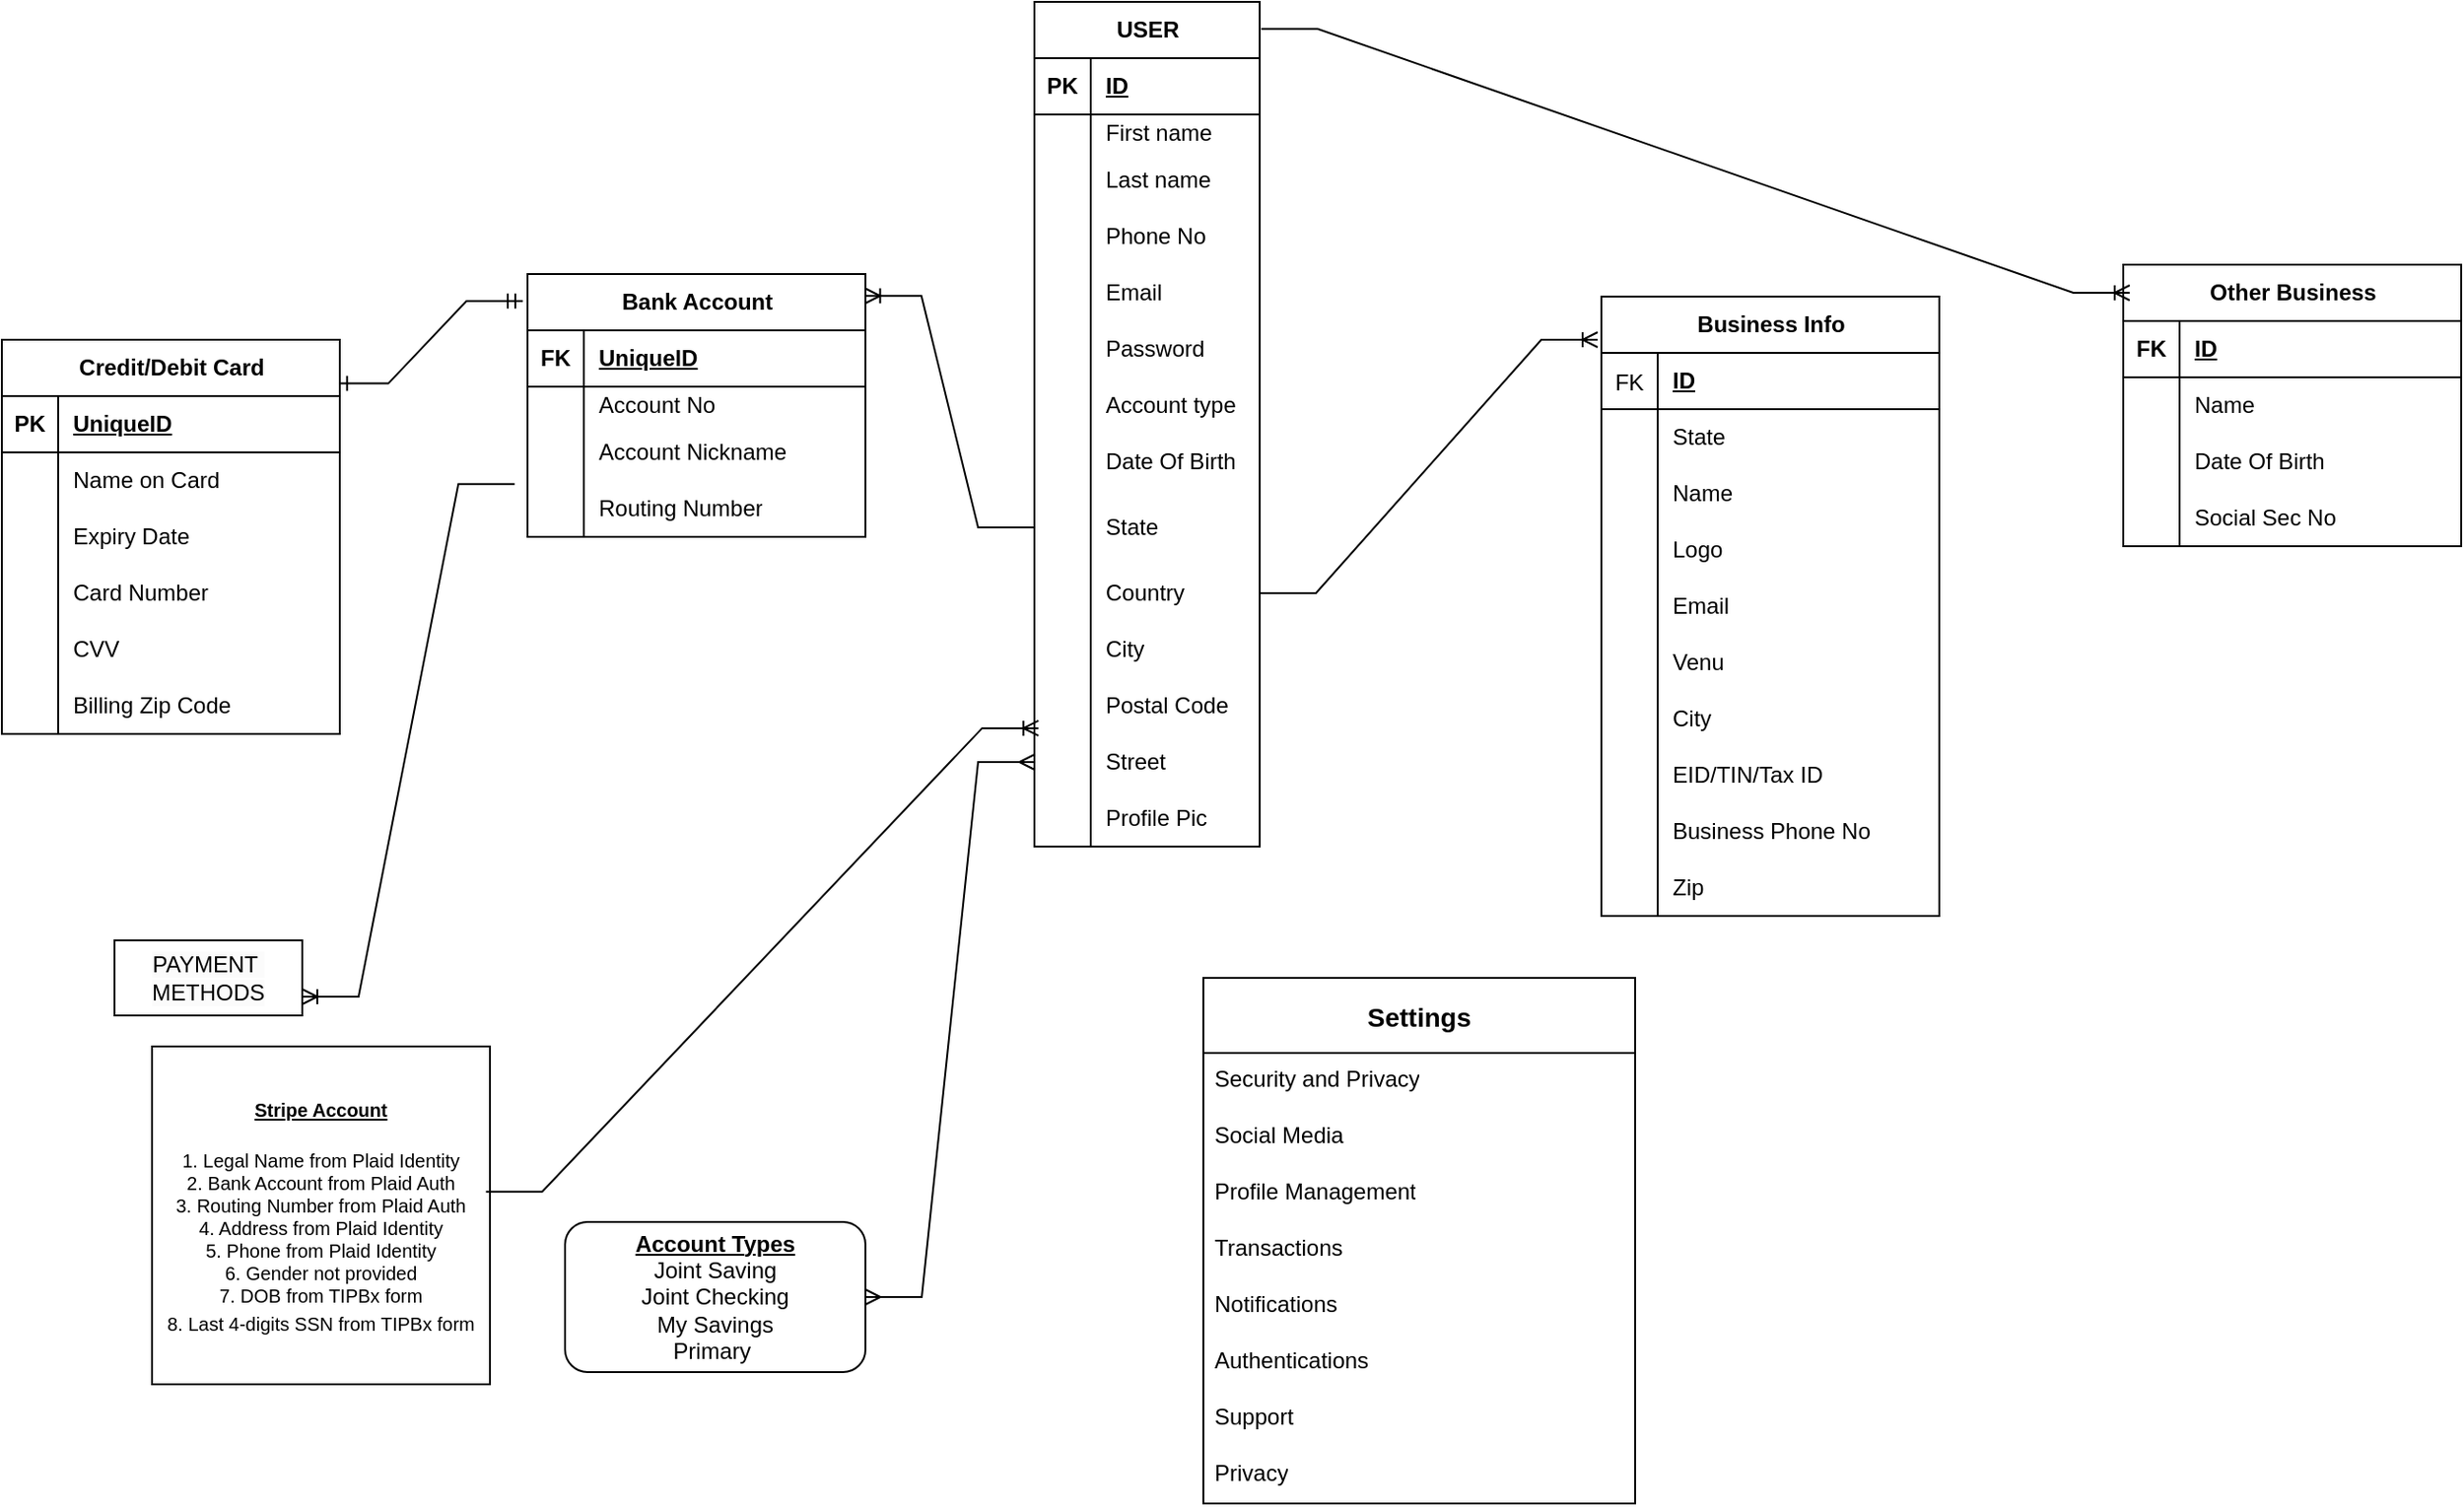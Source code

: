 <mxfile version="24.5.3" type="github">
  <diagram id="C5RBs43oDa-KdzZeNtuy" name="Page-1">
    <mxGraphModel dx="2160" dy="4458" grid="1" gridSize="10" guides="1" tooltips="1" connect="1" arrows="1" fold="1" page="1" pageScale="1" pageWidth="827" pageHeight="1169" background="none" math="0" shadow="0">
      <root>
        <mxCell id="WIyWlLk6GJQsqaUBKTNV-0" />
        <mxCell id="WIyWlLk6GJQsqaUBKTNV-1" parent="WIyWlLk6GJQsqaUBKTNV-0" />
        <mxCell id="lxwUFzQmobe0N9iCrBZv-39" value="&lt;b style=&quot;font-size: 10px;&quot;&gt;&lt;u style=&quot;&quot;&gt;&lt;font style=&quot;font-size: 10px;&quot;&gt;Stripe Account&lt;/font&gt;&lt;/u&gt;&lt;/b&gt;&lt;div&gt;&lt;span style=&quot;font-size: 10px;&quot;&gt;&lt;b&gt;&lt;u&gt;&lt;br&gt;&lt;/u&gt;&lt;/b&gt;&lt;/span&gt;&lt;div style=&quot;font-size: 10px;&quot;&gt;&lt;span style=&quot;white-space-collapse: preserve;&quot;&gt;&lt;font style=&quot;font-size: 10px;&quot;&gt;1. Legal Name from Plaid Identity&lt;br&gt;2. Bank Account from Plaid Auth&lt;br&gt;3. Routing Number from Plaid Auth&lt;br&gt;4. Address from Plaid Identity&lt;br&gt;5. Phone from Plaid Identity&lt;br&gt;6. Gender not provided&lt;br&gt;7. DOB from TIPBx form&lt;br&gt;8. Last 4-digits SSN from TIPBx form&lt;/font&gt;&lt;span style=&quot;font-size: 13px;&quot;&gt;&lt;br&gt;&lt;/span&gt;&lt;/span&gt;&lt;/div&gt;&lt;/div&gt;" style="whiteSpace=wrap;html=1;aspect=fixed;" parent="WIyWlLk6GJQsqaUBKTNV-1" vertex="1">
          <mxGeometry x="-510" y="-2753.5" width="180" height="180" as="geometry" />
        </mxCell>
        <mxCell id="lxwUFzQmobe0N9iCrBZv-42" value="&lt;b&gt;&lt;u&gt;Account Types&lt;/u&gt;&lt;/b&gt;&lt;div&gt;Joint Saving&lt;/div&gt;&lt;div&gt;Joint Checking&lt;/div&gt;&lt;div&gt;My Savings&lt;/div&gt;&lt;div&gt;Primary&amp;nbsp;&lt;/div&gt;" style="rounded=1;whiteSpace=wrap;html=1;" parent="WIyWlLk6GJQsqaUBKTNV-1" vertex="1">
          <mxGeometry x="-290" y="-2660" width="160" height="80" as="geometry" />
        </mxCell>
        <mxCell id="lxwUFzQmobe0N9iCrBZv-98" value="" style="edgeStyle=entityRelationEdgeStyle;fontSize=12;html=1;endArrow=ERoneToMany;rounded=0;exitX=1;exitY=0.5;exitDx=0;exitDy=0;" parent="WIyWlLk6GJQsqaUBKTNV-1" source="-rdqo9r_1aE4Z-PPN2zR-45" edge="1">
          <mxGeometry width="100" height="100" relative="1" as="geometry">
            <mxPoint x="234.2" y="-2898.485" as="sourcePoint" />
            <mxPoint x="260" y="-3130" as="targetPoint" />
            <Array as="points">
              <mxPoint x="157.5" y="-2580" />
              <mxPoint x="157.5" y="-2680" />
            </Array>
          </mxGeometry>
        </mxCell>
        <mxCell id="lxwUFzQmobe0N9iCrBZv-116" value="" style="edgeStyle=entityRelationEdgeStyle;fontSize=12;html=1;endArrow=ERmany;startArrow=ERmany;rounded=0;entryX=0;entryY=0.5;entryDx=0;entryDy=0;exitX=1;exitY=0.5;exitDx=0;exitDy=0;" parent="WIyWlLk6GJQsqaUBKTNV-1" source="lxwUFzQmobe0N9iCrBZv-42" target="-rdqo9r_1aE4Z-PPN2zR-54" edge="1">
          <mxGeometry width="100" height="100" relative="1" as="geometry">
            <mxPoint x="-242.5" y="-2590" as="sourcePoint" />
            <mxPoint x="-243" y="-2780" as="targetPoint" />
          </mxGeometry>
        </mxCell>
        <mxCell id="lxwUFzQmobe0N9iCrBZv-124" value="" style="edgeStyle=entityRelationEdgeStyle;fontSize=12;html=1;endArrow=ERoneToMany;rounded=0;entryX=0.018;entryY=-0.102;entryDx=0;entryDy=0;exitX=0.988;exitY=0.43;exitDx=0;exitDy=0;exitPerimeter=0;entryPerimeter=0;" parent="WIyWlLk6GJQsqaUBKTNV-1" source="lxwUFzQmobe0N9iCrBZv-39" target="-rdqo9r_1aE4Z-PPN2zR-54" edge="1">
          <mxGeometry width="100" height="100" relative="1" as="geometry">
            <mxPoint x="-352.5" y="-2820" as="sourcePoint" />
            <mxPoint x="-243" y="-2810" as="targetPoint" />
          </mxGeometry>
        </mxCell>
        <mxCell id="lxwUFzQmobe0N9iCrBZv-126" value="&lt;span style=&quot;color: rgb(0, 0, 0); font-family: Helvetica; font-size: 12px; font-style: normal; font-variant-ligatures: normal; font-variant-caps: normal; font-weight: 400; letter-spacing: normal; orphans: 2; text-align: center; text-indent: 0px; text-transform: none; widows: 2; word-spacing: 0px; -webkit-text-stroke-width: 0px; white-space: normal; background-color: rgb(251, 251, 251); text-decoration-thickness: initial; text-decoration-style: initial; text-decoration-color: initial; display: inline !important; float: none;&quot;&gt;PAYMENT&amp;nbsp;&lt;/span&gt;&lt;div style=&quot;forced-color-adjust: none; color: rgb(0, 0, 0); font-family: Helvetica; font-size: 12px; font-style: normal; font-variant-ligatures: normal; font-variant-caps: normal; font-weight: 400; letter-spacing: normal; orphans: 2; text-align: center; text-indent: 0px; text-transform: none; widows: 2; word-spacing: 0px; -webkit-text-stroke-width: 0px; white-space: normal; background-color: rgb(251, 251, 251); text-decoration-thickness: initial; text-decoration-style: initial; text-decoration-color: initial;&quot;&gt;METHODS&lt;/div&gt;" style="whiteSpace=wrap;html=1;align=center;" parent="WIyWlLk6GJQsqaUBKTNV-1" vertex="1">
          <mxGeometry x="-530" y="-2810" width="100" height="40" as="geometry" />
        </mxCell>
        <mxCell id="lxwUFzQmobe0N9iCrBZv-143" style="edgeStyle=orthogonalEdgeStyle;rounded=0;orthogonalLoop=1;jettySize=auto;html=1;exitX=0.5;exitY=0;exitDx=0;exitDy=0;" parent="WIyWlLk6GJQsqaUBKTNV-1" edge="1">
          <mxGeometry relative="1" as="geometry">
            <mxPoint x="-36" y="-2693.684" as="targetPoint" />
            <mxPoint x="-36.0" y="-2693.5" as="sourcePoint" />
          </mxGeometry>
        </mxCell>
        <mxCell id="-rdqo9r_1aE4Z-PPN2zR-0" value="USER" style="shape=table;startSize=30;container=1;collapsible=1;childLayout=tableLayout;fixedRows=1;rowLines=0;fontStyle=1;align=center;resizeLast=1;html=1;" vertex="1" parent="WIyWlLk6GJQsqaUBKTNV-1">
          <mxGeometry x="-40" y="-3310" width="120" height="450" as="geometry" />
        </mxCell>
        <mxCell id="-rdqo9r_1aE4Z-PPN2zR-1" value="" style="shape=tableRow;horizontal=0;startSize=0;swimlaneHead=0;swimlaneBody=0;fillColor=none;collapsible=0;dropTarget=0;points=[[0,0.5],[1,0.5]];portConstraint=eastwest;top=0;left=0;right=0;bottom=1;" vertex="1" parent="-rdqo9r_1aE4Z-PPN2zR-0">
          <mxGeometry y="30" width="120" height="30" as="geometry" />
        </mxCell>
        <mxCell id="-rdqo9r_1aE4Z-PPN2zR-2" value="PK" style="shape=partialRectangle;connectable=0;fillColor=none;top=0;left=0;bottom=0;right=0;fontStyle=1;overflow=hidden;whiteSpace=wrap;html=1;" vertex="1" parent="-rdqo9r_1aE4Z-PPN2zR-1">
          <mxGeometry width="30" height="30" as="geometry">
            <mxRectangle width="30" height="30" as="alternateBounds" />
          </mxGeometry>
        </mxCell>
        <mxCell id="-rdqo9r_1aE4Z-PPN2zR-3" value="ID" style="shape=partialRectangle;connectable=0;fillColor=none;top=0;left=0;bottom=0;right=0;align=left;spacingLeft=6;fontStyle=5;overflow=hidden;whiteSpace=wrap;html=1;" vertex="1" parent="-rdqo9r_1aE4Z-PPN2zR-1">
          <mxGeometry x="30" width="90" height="30" as="geometry">
            <mxRectangle width="90" height="30" as="alternateBounds" />
          </mxGeometry>
        </mxCell>
        <mxCell id="-rdqo9r_1aE4Z-PPN2zR-4" value="" style="shape=tableRow;horizontal=0;startSize=0;swimlaneHead=0;swimlaneBody=0;fillColor=none;collapsible=0;dropTarget=0;points=[[0,0.5],[1,0.5]];portConstraint=eastwest;top=0;left=0;right=0;bottom=0;" vertex="1" parent="-rdqo9r_1aE4Z-PPN2zR-0">
          <mxGeometry y="60" width="120" height="20" as="geometry" />
        </mxCell>
        <mxCell id="-rdqo9r_1aE4Z-PPN2zR-5" value="" style="shape=partialRectangle;connectable=0;fillColor=none;top=0;left=0;bottom=0;right=0;editable=1;overflow=hidden;whiteSpace=wrap;html=1;" vertex="1" parent="-rdqo9r_1aE4Z-PPN2zR-4">
          <mxGeometry width="30" height="20" as="geometry">
            <mxRectangle width="30" height="20" as="alternateBounds" />
          </mxGeometry>
        </mxCell>
        <mxCell id="-rdqo9r_1aE4Z-PPN2zR-6" value="First name&lt;span style=&quot;white-space: pre;&quot;&gt;&#x9;&lt;/span&gt;" style="shape=partialRectangle;connectable=0;fillColor=none;top=0;left=0;bottom=0;right=0;align=left;spacingLeft=6;overflow=hidden;whiteSpace=wrap;html=1;" vertex="1" parent="-rdqo9r_1aE4Z-PPN2zR-4">
          <mxGeometry x="30" width="90" height="20" as="geometry">
            <mxRectangle width="90" height="20" as="alternateBounds" />
          </mxGeometry>
        </mxCell>
        <mxCell id="-rdqo9r_1aE4Z-PPN2zR-7" value="" style="shape=tableRow;horizontal=0;startSize=0;swimlaneHead=0;swimlaneBody=0;fillColor=none;collapsible=0;dropTarget=0;points=[[0,0.5],[1,0.5]];portConstraint=eastwest;top=0;left=0;right=0;bottom=0;" vertex="1" parent="-rdqo9r_1aE4Z-PPN2zR-0">
          <mxGeometry y="80" width="120" height="30" as="geometry" />
        </mxCell>
        <mxCell id="-rdqo9r_1aE4Z-PPN2zR-8" value="" style="shape=partialRectangle;connectable=0;fillColor=none;top=0;left=0;bottom=0;right=0;editable=1;overflow=hidden;whiteSpace=wrap;html=1;" vertex="1" parent="-rdqo9r_1aE4Z-PPN2zR-7">
          <mxGeometry width="30" height="30" as="geometry">
            <mxRectangle width="30" height="30" as="alternateBounds" />
          </mxGeometry>
        </mxCell>
        <mxCell id="-rdqo9r_1aE4Z-PPN2zR-9" value="Last name" style="shape=partialRectangle;connectable=0;fillColor=none;top=0;left=0;bottom=0;right=0;align=left;spacingLeft=6;overflow=hidden;whiteSpace=wrap;html=1;" vertex="1" parent="-rdqo9r_1aE4Z-PPN2zR-7">
          <mxGeometry x="30" width="90" height="30" as="geometry">
            <mxRectangle width="90" height="30" as="alternateBounds" />
          </mxGeometry>
        </mxCell>
        <mxCell id="-rdqo9r_1aE4Z-PPN2zR-27" style="shape=tableRow;horizontal=0;startSize=0;swimlaneHead=0;swimlaneBody=0;fillColor=none;collapsible=0;dropTarget=0;points=[[0,0.5],[1,0.5]];portConstraint=eastwest;top=0;left=0;right=0;bottom=0;" vertex="1" parent="-rdqo9r_1aE4Z-PPN2zR-0">
          <mxGeometry y="110" width="120" height="30" as="geometry" />
        </mxCell>
        <mxCell id="-rdqo9r_1aE4Z-PPN2zR-28" style="shape=partialRectangle;connectable=0;fillColor=none;top=0;left=0;bottom=0;right=0;editable=1;overflow=hidden;whiteSpace=wrap;html=1;" vertex="1" parent="-rdqo9r_1aE4Z-PPN2zR-27">
          <mxGeometry width="30" height="30" as="geometry">
            <mxRectangle width="30" height="30" as="alternateBounds" />
          </mxGeometry>
        </mxCell>
        <mxCell id="-rdqo9r_1aE4Z-PPN2zR-29" value="Phone No" style="shape=partialRectangle;connectable=0;fillColor=none;top=0;left=0;bottom=0;right=0;align=left;spacingLeft=6;overflow=hidden;whiteSpace=wrap;html=1;" vertex="1" parent="-rdqo9r_1aE4Z-PPN2zR-27">
          <mxGeometry x="30" width="90" height="30" as="geometry">
            <mxRectangle width="90" height="30" as="alternateBounds" />
          </mxGeometry>
        </mxCell>
        <mxCell id="-rdqo9r_1aE4Z-PPN2zR-30" style="shape=tableRow;horizontal=0;startSize=0;swimlaneHead=0;swimlaneBody=0;fillColor=none;collapsible=0;dropTarget=0;points=[[0,0.5],[1,0.5]];portConstraint=eastwest;top=0;left=0;right=0;bottom=0;" vertex="1" parent="-rdqo9r_1aE4Z-PPN2zR-0">
          <mxGeometry y="140" width="120" height="30" as="geometry" />
        </mxCell>
        <mxCell id="-rdqo9r_1aE4Z-PPN2zR-31" style="shape=partialRectangle;connectable=0;fillColor=none;top=0;left=0;bottom=0;right=0;editable=1;overflow=hidden;whiteSpace=wrap;html=1;" vertex="1" parent="-rdqo9r_1aE4Z-PPN2zR-30">
          <mxGeometry width="30" height="30" as="geometry">
            <mxRectangle width="30" height="30" as="alternateBounds" />
          </mxGeometry>
        </mxCell>
        <mxCell id="-rdqo9r_1aE4Z-PPN2zR-32" value="Email" style="shape=partialRectangle;connectable=0;fillColor=none;top=0;left=0;bottom=0;right=0;align=left;spacingLeft=6;overflow=hidden;whiteSpace=wrap;html=1;" vertex="1" parent="-rdqo9r_1aE4Z-PPN2zR-30">
          <mxGeometry x="30" width="90" height="30" as="geometry">
            <mxRectangle width="90" height="30" as="alternateBounds" />
          </mxGeometry>
        </mxCell>
        <mxCell id="-rdqo9r_1aE4Z-PPN2zR-33" style="shape=tableRow;horizontal=0;startSize=0;swimlaneHead=0;swimlaneBody=0;fillColor=none;collapsible=0;dropTarget=0;points=[[0,0.5],[1,0.5]];portConstraint=eastwest;top=0;left=0;right=0;bottom=0;" vertex="1" parent="-rdqo9r_1aE4Z-PPN2zR-0">
          <mxGeometry y="170" width="120" height="30" as="geometry" />
        </mxCell>
        <mxCell id="-rdqo9r_1aE4Z-PPN2zR-34" style="shape=partialRectangle;connectable=0;fillColor=none;top=0;left=0;bottom=0;right=0;editable=1;overflow=hidden;whiteSpace=wrap;html=1;" vertex="1" parent="-rdqo9r_1aE4Z-PPN2zR-33">
          <mxGeometry width="30" height="30" as="geometry">
            <mxRectangle width="30" height="30" as="alternateBounds" />
          </mxGeometry>
        </mxCell>
        <mxCell id="-rdqo9r_1aE4Z-PPN2zR-35" value="Password" style="shape=partialRectangle;connectable=0;fillColor=none;top=0;left=0;bottom=0;right=0;align=left;spacingLeft=6;overflow=hidden;whiteSpace=wrap;html=1;" vertex="1" parent="-rdqo9r_1aE4Z-PPN2zR-33">
          <mxGeometry x="30" width="90" height="30" as="geometry">
            <mxRectangle width="90" height="30" as="alternateBounds" />
          </mxGeometry>
        </mxCell>
        <mxCell id="-rdqo9r_1aE4Z-PPN2zR-36" style="shape=tableRow;horizontal=0;startSize=0;swimlaneHead=0;swimlaneBody=0;fillColor=none;collapsible=0;dropTarget=0;points=[[0,0.5],[1,0.5]];portConstraint=eastwest;top=0;left=0;right=0;bottom=0;" vertex="1" parent="-rdqo9r_1aE4Z-PPN2zR-0">
          <mxGeometry y="200" width="120" height="30" as="geometry" />
        </mxCell>
        <mxCell id="-rdqo9r_1aE4Z-PPN2zR-37" style="shape=partialRectangle;connectable=0;fillColor=none;top=0;left=0;bottom=0;right=0;editable=1;overflow=hidden;whiteSpace=wrap;html=1;" vertex="1" parent="-rdqo9r_1aE4Z-PPN2zR-36">
          <mxGeometry width="30" height="30" as="geometry">
            <mxRectangle width="30" height="30" as="alternateBounds" />
          </mxGeometry>
        </mxCell>
        <mxCell id="-rdqo9r_1aE4Z-PPN2zR-38" value="Account type" style="shape=partialRectangle;connectable=0;fillColor=none;top=0;left=0;bottom=0;right=0;align=left;spacingLeft=6;overflow=hidden;whiteSpace=wrap;html=1;" vertex="1" parent="-rdqo9r_1aE4Z-PPN2zR-36">
          <mxGeometry x="30" width="90" height="30" as="geometry">
            <mxRectangle width="90" height="30" as="alternateBounds" />
          </mxGeometry>
        </mxCell>
        <mxCell id="-rdqo9r_1aE4Z-PPN2zR-39" style="shape=tableRow;horizontal=0;startSize=0;swimlaneHead=0;swimlaneBody=0;fillColor=none;collapsible=0;dropTarget=0;points=[[0,0.5],[1,0.5]];portConstraint=eastwest;top=0;left=0;right=0;bottom=0;" vertex="1" parent="-rdqo9r_1aE4Z-PPN2zR-0">
          <mxGeometry y="230" width="120" height="30" as="geometry" />
        </mxCell>
        <mxCell id="-rdqo9r_1aE4Z-PPN2zR-40" style="shape=partialRectangle;connectable=0;fillColor=none;top=0;left=0;bottom=0;right=0;editable=1;overflow=hidden;whiteSpace=wrap;html=1;" vertex="1" parent="-rdqo9r_1aE4Z-PPN2zR-39">
          <mxGeometry width="30" height="30" as="geometry">
            <mxRectangle width="30" height="30" as="alternateBounds" />
          </mxGeometry>
        </mxCell>
        <mxCell id="-rdqo9r_1aE4Z-PPN2zR-41" value="Date Of Birth" style="shape=partialRectangle;connectable=0;fillColor=none;top=0;left=0;bottom=0;right=0;align=left;spacingLeft=6;overflow=hidden;whiteSpace=wrap;html=1;" vertex="1" parent="-rdqo9r_1aE4Z-PPN2zR-39">
          <mxGeometry x="30" width="90" height="30" as="geometry">
            <mxRectangle width="90" height="30" as="alternateBounds" />
          </mxGeometry>
        </mxCell>
        <mxCell id="-rdqo9r_1aE4Z-PPN2zR-42" style="shape=tableRow;horizontal=0;startSize=0;swimlaneHead=0;swimlaneBody=0;fillColor=none;collapsible=0;dropTarget=0;points=[[0,0.5],[1,0.5]];portConstraint=eastwest;top=0;left=0;right=0;bottom=0;" vertex="1" parent="-rdqo9r_1aE4Z-PPN2zR-0">
          <mxGeometry y="260" width="120" height="40" as="geometry" />
        </mxCell>
        <mxCell id="-rdqo9r_1aE4Z-PPN2zR-43" style="shape=partialRectangle;connectable=0;fillColor=none;top=0;left=0;bottom=0;right=0;editable=1;overflow=hidden;whiteSpace=wrap;html=1;" vertex="1" parent="-rdqo9r_1aE4Z-PPN2zR-42">
          <mxGeometry width="30" height="40" as="geometry">
            <mxRectangle width="30" height="40" as="alternateBounds" />
          </mxGeometry>
        </mxCell>
        <mxCell id="-rdqo9r_1aE4Z-PPN2zR-44" value="State" style="shape=partialRectangle;connectable=0;fillColor=none;top=0;left=0;bottom=0;right=0;align=left;spacingLeft=6;overflow=hidden;whiteSpace=wrap;html=1;" vertex="1" parent="-rdqo9r_1aE4Z-PPN2zR-42">
          <mxGeometry x="30" width="90" height="40" as="geometry">
            <mxRectangle width="90" height="40" as="alternateBounds" />
          </mxGeometry>
        </mxCell>
        <mxCell id="-rdqo9r_1aE4Z-PPN2zR-45" style="shape=tableRow;horizontal=0;startSize=0;swimlaneHead=0;swimlaneBody=0;fillColor=none;collapsible=0;dropTarget=0;points=[[0,0.5],[1,0.5]];portConstraint=eastwest;top=0;left=0;right=0;bottom=0;" vertex="1" parent="-rdqo9r_1aE4Z-PPN2zR-0">
          <mxGeometry y="300" width="120" height="30" as="geometry" />
        </mxCell>
        <mxCell id="-rdqo9r_1aE4Z-PPN2zR-46" style="shape=partialRectangle;connectable=0;fillColor=none;top=0;left=0;bottom=0;right=0;editable=1;overflow=hidden;whiteSpace=wrap;html=1;" vertex="1" parent="-rdqo9r_1aE4Z-PPN2zR-45">
          <mxGeometry width="30" height="30" as="geometry">
            <mxRectangle width="30" height="30" as="alternateBounds" />
          </mxGeometry>
        </mxCell>
        <mxCell id="-rdqo9r_1aE4Z-PPN2zR-47" value="Country" style="shape=partialRectangle;connectable=0;fillColor=none;top=0;left=0;bottom=0;right=0;align=left;spacingLeft=6;overflow=hidden;whiteSpace=wrap;html=1;" vertex="1" parent="-rdqo9r_1aE4Z-PPN2zR-45">
          <mxGeometry x="30" width="90" height="30" as="geometry">
            <mxRectangle width="90" height="30" as="alternateBounds" />
          </mxGeometry>
        </mxCell>
        <mxCell id="-rdqo9r_1aE4Z-PPN2zR-48" style="shape=tableRow;horizontal=0;startSize=0;swimlaneHead=0;swimlaneBody=0;fillColor=none;collapsible=0;dropTarget=0;points=[[0,0.5],[1,0.5]];portConstraint=eastwest;top=0;left=0;right=0;bottom=0;" vertex="1" parent="-rdqo9r_1aE4Z-PPN2zR-0">
          <mxGeometry y="330" width="120" height="30" as="geometry" />
        </mxCell>
        <mxCell id="-rdqo9r_1aE4Z-PPN2zR-49" style="shape=partialRectangle;connectable=0;fillColor=none;top=0;left=0;bottom=0;right=0;editable=1;overflow=hidden;whiteSpace=wrap;html=1;" vertex="1" parent="-rdqo9r_1aE4Z-PPN2zR-48">
          <mxGeometry width="30" height="30" as="geometry">
            <mxRectangle width="30" height="30" as="alternateBounds" />
          </mxGeometry>
        </mxCell>
        <mxCell id="-rdqo9r_1aE4Z-PPN2zR-50" value="City" style="shape=partialRectangle;connectable=0;fillColor=none;top=0;left=0;bottom=0;right=0;align=left;spacingLeft=6;overflow=hidden;whiteSpace=wrap;html=1;" vertex="1" parent="-rdqo9r_1aE4Z-PPN2zR-48">
          <mxGeometry x="30" width="90" height="30" as="geometry">
            <mxRectangle width="90" height="30" as="alternateBounds" />
          </mxGeometry>
        </mxCell>
        <mxCell id="-rdqo9r_1aE4Z-PPN2zR-51" style="shape=tableRow;horizontal=0;startSize=0;swimlaneHead=0;swimlaneBody=0;fillColor=none;collapsible=0;dropTarget=0;points=[[0,0.5],[1,0.5]];portConstraint=eastwest;top=0;left=0;right=0;bottom=0;" vertex="1" parent="-rdqo9r_1aE4Z-PPN2zR-0">
          <mxGeometry y="360" width="120" height="30" as="geometry" />
        </mxCell>
        <mxCell id="-rdqo9r_1aE4Z-PPN2zR-52" style="shape=partialRectangle;connectable=0;fillColor=none;top=0;left=0;bottom=0;right=0;editable=1;overflow=hidden;whiteSpace=wrap;html=1;" vertex="1" parent="-rdqo9r_1aE4Z-PPN2zR-51">
          <mxGeometry width="30" height="30" as="geometry">
            <mxRectangle width="30" height="30" as="alternateBounds" />
          </mxGeometry>
        </mxCell>
        <mxCell id="-rdqo9r_1aE4Z-PPN2zR-53" value="Postal Code&amp;nbsp;" style="shape=partialRectangle;connectable=0;fillColor=none;top=0;left=0;bottom=0;right=0;align=left;spacingLeft=6;overflow=hidden;whiteSpace=wrap;html=1;" vertex="1" parent="-rdqo9r_1aE4Z-PPN2zR-51">
          <mxGeometry x="30" width="90" height="30" as="geometry">
            <mxRectangle width="90" height="30" as="alternateBounds" />
          </mxGeometry>
        </mxCell>
        <mxCell id="-rdqo9r_1aE4Z-PPN2zR-54" style="shape=tableRow;horizontal=0;startSize=0;swimlaneHead=0;swimlaneBody=0;fillColor=none;collapsible=0;dropTarget=0;points=[[0,0.5],[1,0.5]];portConstraint=eastwest;top=0;left=0;right=0;bottom=0;" vertex="1" parent="-rdqo9r_1aE4Z-PPN2zR-0">
          <mxGeometry y="390" width="120" height="30" as="geometry" />
        </mxCell>
        <mxCell id="-rdqo9r_1aE4Z-PPN2zR-55" style="shape=partialRectangle;connectable=0;fillColor=none;top=0;left=0;bottom=0;right=0;editable=1;overflow=hidden;whiteSpace=wrap;html=1;" vertex="1" parent="-rdqo9r_1aE4Z-PPN2zR-54">
          <mxGeometry width="30" height="30" as="geometry">
            <mxRectangle width="30" height="30" as="alternateBounds" />
          </mxGeometry>
        </mxCell>
        <mxCell id="-rdqo9r_1aE4Z-PPN2zR-56" value="Street" style="shape=partialRectangle;connectable=0;fillColor=none;top=0;left=0;bottom=0;right=0;align=left;spacingLeft=6;overflow=hidden;whiteSpace=wrap;html=1;" vertex="1" parent="-rdqo9r_1aE4Z-PPN2zR-54">
          <mxGeometry x="30" width="90" height="30" as="geometry">
            <mxRectangle width="90" height="30" as="alternateBounds" />
          </mxGeometry>
        </mxCell>
        <mxCell id="-rdqo9r_1aE4Z-PPN2zR-57" style="shape=tableRow;horizontal=0;startSize=0;swimlaneHead=0;swimlaneBody=0;fillColor=none;collapsible=0;dropTarget=0;points=[[0,0.5],[1,0.5]];portConstraint=eastwest;top=0;left=0;right=0;bottom=0;" vertex="1" parent="-rdqo9r_1aE4Z-PPN2zR-0">
          <mxGeometry y="420" width="120" height="30" as="geometry" />
        </mxCell>
        <mxCell id="-rdqo9r_1aE4Z-PPN2zR-58" style="shape=partialRectangle;connectable=0;fillColor=none;top=0;left=0;bottom=0;right=0;editable=1;overflow=hidden;whiteSpace=wrap;html=1;" vertex="1" parent="-rdqo9r_1aE4Z-PPN2zR-57">
          <mxGeometry width="30" height="30" as="geometry">
            <mxRectangle width="30" height="30" as="alternateBounds" />
          </mxGeometry>
        </mxCell>
        <mxCell id="-rdqo9r_1aE4Z-PPN2zR-59" value="Profile Pic" style="shape=partialRectangle;connectable=0;fillColor=none;top=0;left=0;bottom=0;right=0;align=left;spacingLeft=6;overflow=hidden;whiteSpace=wrap;html=1;" vertex="1" parent="-rdqo9r_1aE4Z-PPN2zR-57">
          <mxGeometry x="30" width="90" height="30" as="geometry">
            <mxRectangle width="90" height="30" as="alternateBounds" />
          </mxGeometry>
        </mxCell>
        <mxCell id="-rdqo9r_1aE4Z-PPN2zR-66" value="Business Info" style="shape=table;startSize=30;container=1;collapsible=1;childLayout=tableLayout;fixedRows=1;rowLines=0;fontStyle=1;align=center;resizeLast=1;html=1;" vertex="1" parent="WIyWlLk6GJQsqaUBKTNV-1">
          <mxGeometry x="262" y="-3153" width="180" height="330" as="geometry" />
        </mxCell>
        <mxCell id="-rdqo9r_1aE4Z-PPN2zR-67" value="" style="shape=tableRow;horizontal=0;startSize=0;swimlaneHead=0;swimlaneBody=0;fillColor=none;collapsible=0;dropTarget=0;points=[[0,0.5],[1,0.5]];portConstraint=eastwest;top=0;left=0;right=0;bottom=1;" vertex="1" parent="-rdqo9r_1aE4Z-PPN2zR-66">
          <mxGeometry y="30" width="180" height="30" as="geometry" />
        </mxCell>
        <mxCell id="-rdqo9r_1aE4Z-PPN2zR-68" value="" style="shape=partialRectangle;connectable=0;fillColor=none;top=0;left=0;bottom=0;right=0;fontStyle=1;overflow=hidden;whiteSpace=wrap;html=1;" vertex="1" parent="-rdqo9r_1aE4Z-PPN2zR-67">
          <mxGeometry width="30" height="30" as="geometry">
            <mxRectangle width="30" height="30" as="alternateBounds" />
          </mxGeometry>
        </mxCell>
        <mxCell id="-rdqo9r_1aE4Z-PPN2zR-69" value="ID" style="shape=partialRectangle;connectable=0;fillColor=none;top=0;left=0;bottom=0;right=0;align=left;spacingLeft=6;fontStyle=5;overflow=hidden;whiteSpace=wrap;html=1;" vertex="1" parent="-rdqo9r_1aE4Z-PPN2zR-67">
          <mxGeometry x="30" width="150" height="30" as="geometry">
            <mxRectangle width="150" height="30" as="alternateBounds" />
          </mxGeometry>
        </mxCell>
        <mxCell id="-rdqo9r_1aE4Z-PPN2zR-70" value="" style="shape=tableRow;horizontal=0;startSize=0;swimlaneHead=0;swimlaneBody=0;fillColor=none;collapsible=0;dropTarget=0;points=[[0,0.5],[1,0.5]];portConstraint=eastwest;top=0;left=0;right=0;bottom=0;" vertex="1" parent="-rdqo9r_1aE4Z-PPN2zR-66">
          <mxGeometry y="60" width="180" height="30" as="geometry" />
        </mxCell>
        <mxCell id="-rdqo9r_1aE4Z-PPN2zR-71" value="" style="shape=partialRectangle;connectable=0;fillColor=none;top=0;left=0;bottom=0;right=0;editable=1;overflow=hidden;whiteSpace=wrap;html=1;" vertex="1" parent="-rdqo9r_1aE4Z-PPN2zR-70">
          <mxGeometry width="30" height="30" as="geometry">
            <mxRectangle width="30" height="30" as="alternateBounds" />
          </mxGeometry>
        </mxCell>
        <mxCell id="-rdqo9r_1aE4Z-PPN2zR-72" value="State" style="shape=partialRectangle;connectable=0;fillColor=none;top=0;left=0;bottom=0;right=0;align=left;spacingLeft=6;overflow=hidden;whiteSpace=wrap;html=1;" vertex="1" parent="-rdqo9r_1aE4Z-PPN2zR-70">
          <mxGeometry x="30" width="150" height="30" as="geometry">
            <mxRectangle width="150" height="30" as="alternateBounds" />
          </mxGeometry>
        </mxCell>
        <mxCell id="-rdqo9r_1aE4Z-PPN2zR-73" value="" style="shape=tableRow;horizontal=0;startSize=0;swimlaneHead=0;swimlaneBody=0;fillColor=none;collapsible=0;dropTarget=0;points=[[0,0.5],[1,0.5]];portConstraint=eastwest;top=0;left=0;right=0;bottom=0;" vertex="1" parent="-rdqo9r_1aE4Z-PPN2zR-66">
          <mxGeometry y="90" width="180" height="30" as="geometry" />
        </mxCell>
        <mxCell id="-rdqo9r_1aE4Z-PPN2zR-74" value="" style="shape=partialRectangle;connectable=0;fillColor=none;top=0;left=0;bottom=0;right=0;editable=1;overflow=hidden;whiteSpace=wrap;html=1;" vertex="1" parent="-rdqo9r_1aE4Z-PPN2zR-73">
          <mxGeometry width="30" height="30" as="geometry">
            <mxRectangle width="30" height="30" as="alternateBounds" />
          </mxGeometry>
        </mxCell>
        <mxCell id="-rdqo9r_1aE4Z-PPN2zR-75" value="Name" style="shape=partialRectangle;connectable=0;fillColor=none;top=0;left=0;bottom=0;right=0;align=left;spacingLeft=6;overflow=hidden;whiteSpace=wrap;html=1;" vertex="1" parent="-rdqo9r_1aE4Z-PPN2zR-73">
          <mxGeometry x="30" width="150" height="30" as="geometry">
            <mxRectangle width="150" height="30" as="alternateBounds" />
          </mxGeometry>
        </mxCell>
        <mxCell id="-rdqo9r_1aE4Z-PPN2zR-76" value="" style="shape=tableRow;horizontal=0;startSize=0;swimlaneHead=0;swimlaneBody=0;fillColor=none;collapsible=0;dropTarget=0;points=[[0,0.5],[1,0.5]];portConstraint=eastwest;top=0;left=0;right=0;bottom=0;" vertex="1" parent="-rdqo9r_1aE4Z-PPN2zR-66">
          <mxGeometry y="120" width="180" height="30" as="geometry" />
        </mxCell>
        <mxCell id="-rdqo9r_1aE4Z-PPN2zR-77" value="" style="shape=partialRectangle;connectable=0;fillColor=none;top=0;left=0;bottom=0;right=0;editable=1;overflow=hidden;whiteSpace=wrap;html=1;" vertex="1" parent="-rdqo9r_1aE4Z-PPN2zR-76">
          <mxGeometry width="30" height="30" as="geometry">
            <mxRectangle width="30" height="30" as="alternateBounds" />
          </mxGeometry>
        </mxCell>
        <mxCell id="-rdqo9r_1aE4Z-PPN2zR-78" value="Logo" style="shape=partialRectangle;connectable=0;fillColor=none;top=0;left=0;bottom=0;right=0;align=left;spacingLeft=6;overflow=hidden;whiteSpace=wrap;html=1;" vertex="1" parent="-rdqo9r_1aE4Z-PPN2zR-76">
          <mxGeometry x="30" width="150" height="30" as="geometry">
            <mxRectangle width="150" height="30" as="alternateBounds" />
          </mxGeometry>
        </mxCell>
        <mxCell id="-rdqo9r_1aE4Z-PPN2zR-103" style="shape=tableRow;horizontal=0;startSize=0;swimlaneHead=0;swimlaneBody=0;fillColor=none;collapsible=0;dropTarget=0;points=[[0,0.5],[1,0.5]];portConstraint=eastwest;top=0;left=0;right=0;bottom=0;" vertex="1" parent="-rdqo9r_1aE4Z-PPN2zR-66">
          <mxGeometry y="150" width="180" height="30" as="geometry" />
        </mxCell>
        <mxCell id="-rdqo9r_1aE4Z-PPN2zR-104" style="shape=partialRectangle;connectable=0;fillColor=none;top=0;left=0;bottom=0;right=0;editable=1;overflow=hidden;whiteSpace=wrap;html=1;" vertex="1" parent="-rdqo9r_1aE4Z-PPN2zR-103">
          <mxGeometry width="30" height="30" as="geometry">
            <mxRectangle width="30" height="30" as="alternateBounds" />
          </mxGeometry>
        </mxCell>
        <mxCell id="-rdqo9r_1aE4Z-PPN2zR-105" value="Email" style="shape=partialRectangle;connectable=0;fillColor=none;top=0;left=0;bottom=0;right=0;align=left;spacingLeft=6;overflow=hidden;whiteSpace=wrap;html=1;" vertex="1" parent="-rdqo9r_1aE4Z-PPN2zR-103">
          <mxGeometry x="30" width="150" height="30" as="geometry">
            <mxRectangle width="150" height="30" as="alternateBounds" />
          </mxGeometry>
        </mxCell>
        <mxCell id="-rdqo9r_1aE4Z-PPN2zR-100" style="shape=tableRow;horizontal=0;startSize=0;swimlaneHead=0;swimlaneBody=0;fillColor=none;collapsible=0;dropTarget=0;points=[[0,0.5],[1,0.5]];portConstraint=eastwest;top=0;left=0;right=0;bottom=0;" vertex="1" parent="-rdqo9r_1aE4Z-PPN2zR-66">
          <mxGeometry y="180" width="180" height="30" as="geometry" />
        </mxCell>
        <mxCell id="-rdqo9r_1aE4Z-PPN2zR-101" style="shape=partialRectangle;connectable=0;fillColor=none;top=0;left=0;bottom=0;right=0;editable=1;overflow=hidden;whiteSpace=wrap;html=1;" vertex="1" parent="-rdqo9r_1aE4Z-PPN2zR-100">
          <mxGeometry width="30" height="30" as="geometry">
            <mxRectangle width="30" height="30" as="alternateBounds" />
          </mxGeometry>
        </mxCell>
        <mxCell id="-rdqo9r_1aE4Z-PPN2zR-102" value="Venu" style="shape=partialRectangle;connectable=0;fillColor=none;top=0;left=0;bottom=0;right=0;align=left;spacingLeft=6;overflow=hidden;whiteSpace=wrap;html=1;" vertex="1" parent="-rdqo9r_1aE4Z-PPN2zR-100">
          <mxGeometry x="30" width="150" height="30" as="geometry">
            <mxRectangle width="150" height="30" as="alternateBounds" />
          </mxGeometry>
        </mxCell>
        <mxCell id="-rdqo9r_1aE4Z-PPN2zR-97" style="shape=tableRow;horizontal=0;startSize=0;swimlaneHead=0;swimlaneBody=0;fillColor=none;collapsible=0;dropTarget=0;points=[[0,0.5],[1,0.5]];portConstraint=eastwest;top=0;left=0;right=0;bottom=0;" vertex="1" parent="-rdqo9r_1aE4Z-PPN2zR-66">
          <mxGeometry y="210" width="180" height="30" as="geometry" />
        </mxCell>
        <mxCell id="-rdqo9r_1aE4Z-PPN2zR-98" style="shape=partialRectangle;connectable=0;fillColor=none;top=0;left=0;bottom=0;right=0;editable=1;overflow=hidden;whiteSpace=wrap;html=1;" vertex="1" parent="-rdqo9r_1aE4Z-PPN2zR-97">
          <mxGeometry width="30" height="30" as="geometry">
            <mxRectangle width="30" height="30" as="alternateBounds" />
          </mxGeometry>
        </mxCell>
        <mxCell id="-rdqo9r_1aE4Z-PPN2zR-99" value="City" style="shape=partialRectangle;connectable=0;fillColor=none;top=0;left=0;bottom=0;right=0;align=left;spacingLeft=6;overflow=hidden;whiteSpace=wrap;html=1;" vertex="1" parent="-rdqo9r_1aE4Z-PPN2zR-97">
          <mxGeometry x="30" width="150" height="30" as="geometry">
            <mxRectangle width="150" height="30" as="alternateBounds" />
          </mxGeometry>
        </mxCell>
        <mxCell id="-rdqo9r_1aE4Z-PPN2zR-94" style="shape=tableRow;horizontal=0;startSize=0;swimlaneHead=0;swimlaneBody=0;fillColor=none;collapsible=0;dropTarget=0;points=[[0,0.5],[1,0.5]];portConstraint=eastwest;top=0;left=0;right=0;bottom=0;" vertex="1" parent="-rdqo9r_1aE4Z-PPN2zR-66">
          <mxGeometry y="240" width="180" height="30" as="geometry" />
        </mxCell>
        <mxCell id="-rdqo9r_1aE4Z-PPN2zR-95" style="shape=partialRectangle;connectable=0;fillColor=none;top=0;left=0;bottom=0;right=0;editable=1;overflow=hidden;whiteSpace=wrap;html=1;" vertex="1" parent="-rdqo9r_1aE4Z-PPN2zR-94">
          <mxGeometry width="30" height="30" as="geometry">
            <mxRectangle width="30" height="30" as="alternateBounds" />
          </mxGeometry>
        </mxCell>
        <mxCell id="-rdqo9r_1aE4Z-PPN2zR-96" value="EID/TIN/Tax ID" style="shape=partialRectangle;connectable=0;fillColor=none;top=0;left=0;bottom=0;right=0;align=left;spacingLeft=6;overflow=hidden;whiteSpace=wrap;html=1;" vertex="1" parent="-rdqo9r_1aE4Z-PPN2zR-94">
          <mxGeometry x="30" width="150" height="30" as="geometry">
            <mxRectangle width="150" height="30" as="alternateBounds" />
          </mxGeometry>
        </mxCell>
        <mxCell id="-rdqo9r_1aE4Z-PPN2zR-91" style="shape=tableRow;horizontal=0;startSize=0;swimlaneHead=0;swimlaneBody=0;fillColor=none;collapsible=0;dropTarget=0;points=[[0,0.5],[1,0.5]];portConstraint=eastwest;top=0;left=0;right=0;bottom=0;" vertex="1" parent="-rdqo9r_1aE4Z-PPN2zR-66">
          <mxGeometry y="270" width="180" height="30" as="geometry" />
        </mxCell>
        <mxCell id="-rdqo9r_1aE4Z-PPN2zR-92" style="shape=partialRectangle;connectable=0;fillColor=none;top=0;left=0;bottom=0;right=0;editable=1;overflow=hidden;whiteSpace=wrap;html=1;" vertex="1" parent="-rdqo9r_1aE4Z-PPN2zR-91">
          <mxGeometry width="30" height="30" as="geometry">
            <mxRectangle width="30" height="30" as="alternateBounds" />
          </mxGeometry>
        </mxCell>
        <mxCell id="-rdqo9r_1aE4Z-PPN2zR-93" value="Business Phone No" style="shape=partialRectangle;connectable=0;fillColor=none;top=0;left=0;bottom=0;right=0;align=left;spacingLeft=6;overflow=hidden;whiteSpace=wrap;html=1;" vertex="1" parent="-rdqo9r_1aE4Z-PPN2zR-91">
          <mxGeometry x="30" width="150" height="30" as="geometry">
            <mxRectangle width="150" height="30" as="alternateBounds" />
          </mxGeometry>
        </mxCell>
        <mxCell id="-rdqo9r_1aE4Z-PPN2zR-88" style="shape=tableRow;horizontal=0;startSize=0;swimlaneHead=0;swimlaneBody=0;fillColor=none;collapsible=0;dropTarget=0;points=[[0,0.5],[1,0.5]];portConstraint=eastwest;top=0;left=0;right=0;bottom=0;" vertex="1" parent="-rdqo9r_1aE4Z-PPN2zR-66">
          <mxGeometry y="300" width="180" height="30" as="geometry" />
        </mxCell>
        <mxCell id="-rdqo9r_1aE4Z-PPN2zR-89" style="shape=partialRectangle;connectable=0;fillColor=none;top=0;left=0;bottom=0;right=0;editable=1;overflow=hidden;whiteSpace=wrap;html=1;" vertex="1" parent="-rdqo9r_1aE4Z-PPN2zR-88">
          <mxGeometry width="30" height="30" as="geometry">
            <mxRectangle width="30" height="30" as="alternateBounds" />
          </mxGeometry>
        </mxCell>
        <mxCell id="-rdqo9r_1aE4Z-PPN2zR-90" value="Zip" style="shape=partialRectangle;connectable=0;fillColor=none;top=0;left=0;bottom=0;right=0;align=left;spacingLeft=6;overflow=hidden;whiteSpace=wrap;html=1;" vertex="1" parent="-rdqo9r_1aE4Z-PPN2zR-88">
          <mxGeometry x="30" width="150" height="30" as="geometry">
            <mxRectangle width="150" height="30" as="alternateBounds" />
          </mxGeometry>
        </mxCell>
        <mxCell id="-rdqo9r_1aE4Z-PPN2zR-106" value="" style="shape=partialRectangle;connectable=0;fillColor=none;top=0;left=0;bottom=0;right=0;editable=1;overflow=hidden;whiteSpace=wrap;html=1;" vertex="1" parent="WIyWlLk6GJQsqaUBKTNV-1">
          <mxGeometry x="262" y="-3092" width="30" height="30" as="geometry">
            <mxRectangle width="30" height="30" as="alternateBounds" />
          </mxGeometry>
        </mxCell>
        <mxCell id="-rdqo9r_1aE4Z-PPN2zR-107" value="FK" style="shape=partialRectangle;connectable=0;fillColor=none;top=0;left=0;bottom=0;right=0;editable=1;overflow=hidden;whiteSpace=wrap;html=1;" vertex="1" parent="WIyWlLk6GJQsqaUBKTNV-1">
          <mxGeometry x="262" y="-3122" width="30" height="30" as="geometry">
            <mxRectangle width="30" height="30" as="alternateBounds" />
          </mxGeometry>
        </mxCell>
        <mxCell id="-rdqo9r_1aE4Z-PPN2zR-108" value="Other Business" style="shape=table;startSize=30;container=1;collapsible=1;childLayout=tableLayout;fixedRows=1;rowLines=0;fontStyle=1;align=center;resizeLast=1;html=1;" vertex="1" parent="WIyWlLk6GJQsqaUBKTNV-1">
          <mxGeometry x="540" y="-3170" width="180" height="150" as="geometry" />
        </mxCell>
        <mxCell id="-rdqo9r_1aE4Z-PPN2zR-109" value="" style="shape=tableRow;horizontal=0;startSize=0;swimlaneHead=0;swimlaneBody=0;fillColor=none;collapsible=0;dropTarget=0;points=[[0,0.5],[1,0.5]];portConstraint=eastwest;top=0;left=0;right=0;bottom=1;" vertex="1" parent="-rdqo9r_1aE4Z-PPN2zR-108">
          <mxGeometry y="30" width="180" height="30" as="geometry" />
        </mxCell>
        <mxCell id="-rdqo9r_1aE4Z-PPN2zR-110" value="FK" style="shape=partialRectangle;connectable=0;fillColor=none;top=0;left=0;bottom=0;right=0;fontStyle=1;overflow=hidden;whiteSpace=wrap;html=1;" vertex="1" parent="-rdqo9r_1aE4Z-PPN2zR-109">
          <mxGeometry width="30" height="30" as="geometry">
            <mxRectangle width="30" height="30" as="alternateBounds" />
          </mxGeometry>
        </mxCell>
        <mxCell id="-rdqo9r_1aE4Z-PPN2zR-111" value="ID" style="shape=partialRectangle;connectable=0;fillColor=none;top=0;left=0;bottom=0;right=0;align=left;spacingLeft=6;fontStyle=5;overflow=hidden;whiteSpace=wrap;html=1;" vertex="1" parent="-rdqo9r_1aE4Z-PPN2zR-109">
          <mxGeometry x="30" width="150" height="30" as="geometry">
            <mxRectangle width="150" height="30" as="alternateBounds" />
          </mxGeometry>
        </mxCell>
        <mxCell id="-rdqo9r_1aE4Z-PPN2zR-112" value="" style="shape=tableRow;horizontal=0;startSize=0;swimlaneHead=0;swimlaneBody=0;fillColor=none;collapsible=0;dropTarget=0;points=[[0,0.5],[1,0.5]];portConstraint=eastwest;top=0;left=0;right=0;bottom=0;" vertex="1" parent="-rdqo9r_1aE4Z-PPN2zR-108">
          <mxGeometry y="60" width="180" height="30" as="geometry" />
        </mxCell>
        <mxCell id="-rdqo9r_1aE4Z-PPN2zR-113" value="" style="shape=partialRectangle;connectable=0;fillColor=none;top=0;left=0;bottom=0;right=0;editable=1;overflow=hidden;whiteSpace=wrap;html=1;" vertex="1" parent="-rdqo9r_1aE4Z-PPN2zR-112">
          <mxGeometry width="30" height="30" as="geometry">
            <mxRectangle width="30" height="30" as="alternateBounds" />
          </mxGeometry>
        </mxCell>
        <mxCell id="-rdqo9r_1aE4Z-PPN2zR-114" value="Name" style="shape=partialRectangle;connectable=0;fillColor=none;top=0;left=0;bottom=0;right=0;align=left;spacingLeft=6;overflow=hidden;whiteSpace=wrap;html=1;" vertex="1" parent="-rdqo9r_1aE4Z-PPN2zR-112">
          <mxGeometry x="30" width="150" height="30" as="geometry">
            <mxRectangle width="150" height="30" as="alternateBounds" />
          </mxGeometry>
        </mxCell>
        <mxCell id="-rdqo9r_1aE4Z-PPN2zR-115" value="" style="shape=tableRow;horizontal=0;startSize=0;swimlaneHead=0;swimlaneBody=0;fillColor=none;collapsible=0;dropTarget=0;points=[[0,0.5],[1,0.5]];portConstraint=eastwest;top=0;left=0;right=0;bottom=0;" vertex="1" parent="-rdqo9r_1aE4Z-PPN2zR-108">
          <mxGeometry y="90" width="180" height="30" as="geometry" />
        </mxCell>
        <mxCell id="-rdqo9r_1aE4Z-PPN2zR-116" value="" style="shape=partialRectangle;connectable=0;fillColor=none;top=0;left=0;bottom=0;right=0;editable=1;overflow=hidden;whiteSpace=wrap;html=1;" vertex="1" parent="-rdqo9r_1aE4Z-PPN2zR-115">
          <mxGeometry width="30" height="30" as="geometry">
            <mxRectangle width="30" height="30" as="alternateBounds" />
          </mxGeometry>
        </mxCell>
        <mxCell id="-rdqo9r_1aE4Z-PPN2zR-117" value="Date Of Birth" style="shape=partialRectangle;connectable=0;fillColor=none;top=0;left=0;bottom=0;right=0;align=left;spacingLeft=6;overflow=hidden;whiteSpace=wrap;html=1;" vertex="1" parent="-rdqo9r_1aE4Z-PPN2zR-115">
          <mxGeometry x="30" width="150" height="30" as="geometry">
            <mxRectangle width="150" height="30" as="alternateBounds" />
          </mxGeometry>
        </mxCell>
        <mxCell id="-rdqo9r_1aE4Z-PPN2zR-118" value="" style="shape=tableRow;horizontal=0;startSize=0;swimlaneHead=0;swimlaneBody=0;fillColor=none;collapsible=0;dropTarget=0;points=[[0,0.5],[1,0.5]];portConstraint=eastwest;top=0;left=0;right=0;bottom=0;" vertex="1" parent="-rdqo9r_1aE4Z-PPN2zR-108">
          <mxGeometry y="120" width="180" height="30" as="geometry" />
        </mxCell>
        <mxCell id="-rdqo9r_1aE4Z-PPN2zR-119" value="" style="shape=partialRectangle;connectable=0;fillColor=none;top=0;left=0;bottom=0;right=0;editable=1;overflow=hidden;whiteSpace=wrap;html=1;" vertex="1" parent="-rdqo9r_1aE4Z-PPN2zR-118">
          <mxGeometry width="30" height="30" as="geometry">
            <mxRectangle width="30" height="30" as="alternateBounds" />
          </mxGeometry>
        </mxCell>
        <mxCell id="-rdqo9r_1aE4Z-PPN2zR-120" value="Social Sec No" style="shape=partialRectangle;connectable=0;fillColor=none;top=0;left=0;bottom=0;right=0;align=left;spacingLeft=6;overflow=hidden;whiteSpace=wrap;html=1;" vertex="1" parent="-rdqo9r_1aE4Z-PPN2zR-118">
          <mxGeometry x="30" width="150" height="30" as="geometry">
            <mxRectangle width="150" height="30" as="alternateBounds" />
          </mxGeometry>
        </mxCell>
        <mxCell id="-rdqo9r_1aE4Z-PPN2zR-121" value="Bank Account" style="shape=table;startSize=30;container=1;collapsible=1;childLayout=tableLayout;fixedRows=1;rowLines=0;fontStyle=1;align=center;resizeLast=1;html=1;" vertex="1" parent="WIyWlLk6GJQsqaUBKTNV-1">
          <mxGeometry x="-310" y="-3165" width="180" height="140" as="geometry" />
        </mxCell>
        <mxCell id="-rdqo9r_1aE4Z-PPN2zR-122" value="" style="shape=tableRow;horizontal=0;startSize=0;swimlaneHead=0;swimlaneBody=0;fillColor=none;collapsible=0;dropTarget=0;points=[[0,0.5],[1,0.5]];portConstraint=eastwest;top=0;left=0;right=0;bottom=1;" vertex="1" parent="-rdqo9r_1aE4Z-PPN2zR-121">
          <mxGeometry y="30" width="180" height="30" as="geometry" />
        </mxCell>
        <mxCell id="-rdqo9r_1aE4Z-PPN2zR-123" value="FK" style="shape=partialRectangle;connectable=0;fillColor=none;top=0;left=0;bottom=0;right=0;fontStyle=1;overflow=hidden;whiteSpace=wrap;html=1;" vertex="1" parent="-rdqo9r_1aE4Z-PPN2zR-122">
          <mxGeometry width="30" height="30" as="geometry">
            <mxRectangle width="30" height="30" as="alternateBounds" />
          </mxGeometry>
        </mxCell>
        <mxCell id="-rdqo9r_1aE4Z-PPN2zR-124" value="UniqueID" style="shape=partialRectangle;connectable=0;fillColor=none;top=0;left=0;bottom=0;right=0;align=left;spacingLeft=6;fontStyle=5;overflow=hidden;whiteSpace=wrap;html=1;" vertex="1" parent="-rdqo9r_1aE4Z-PPN2zR-122">
          <mxGeometry x="30" width="150" height="30" as="geometry">
            <mxRectangle width="150" height="30" as="alternateBounds" />
          </mxGeometry>
        </mxCell>
        <mxCell id="-rdqo9r_1aE4Z-PPN2zR-125" value="" style="shape=tableRow;horizontal=0;startSize=0;swimlaneHead=0;swimlaneBody=0;fillColor=none;collapsible=0;dropTarget=0;points=[[0,0.5],[1,0.5]];portConstraint=eastwest;top=0;left=0;right=0;bottom=0;" vertex="1" parent="-rdqo9r_1aE4Z-PPN2zR-121">
          <mxGeometry y="60" width="180" height="20" as="geometry" />
        </mxCell>
        <mxCell id="-rdqo9r_1aE4Z-PPN2zR-126" value="" style="shape=partialRectangle;connectable=0;fillColor=none;top=0;left=0;bottom=0;right=0;editable=1;overflow=hidden;whiteSpace=wrap;html=1;" vertex="1" parent="-rdqo9r_1aE4Z-PPN2zR-125">
          <mxGeometry width="30" height="20" as="geometry">
            <mxRectangle width="30" height="20" as="alternateBounds" />
          </mxGeometry>
        </mxCell>
        <mxCell id="-rdqo9r_1aE4Z-PPN2zR-127" value="Account No" style="shape=partialRectangle;connectable=0;fillColor=none;top=0;left=0;bottom=0;right=0;align=left;spacingLeft=6;overflow=hidden;whiteSpace=wrap;html=1;" vertex="1" parent="-rdqo9r_1aE4Z-PPN2zR-125">
          <mxGeometry x="30" width="150" height="20" as="geometry">
            <mxRectangle width="150" height="20" as="alternateBounds" />
          </mxGeometry>
        </mxCell>
        <mxCell id="-rdqo9r_1aE4Z-PPN2zR-128" value="" style="shape=tableRow;horizontal=0;startSize=0;swimlaneHead=0;swimlaneBody=0;fillColor=none;collapsible=0;dropTarget=0;points=[[0,0.5],[1,0.5]];portConstraint=eastwest;top=0;left=0;right=0;bottom=0;" vertex="1" parent="-rdqo9r_1aE4Z-PPN2zR-121">
          <mxGeometry y="80" width="180" height="30" as="geometry" />
        </mxCell>
        <mxCell id="-rdqo9r_1aE4Z-PPN2zR-129" value="" style="shape=partialRectangle;connectable=0;fillColor=none;top=0;left=0;bottom=0;right=0;editable=1;overflow=hidden;whiteSpace=wrap;html=1;" vertex="1" parent="-rdqo9r_1aE4Z-PPN2zR-128">
          <mxGeometry width="30" height="30" as="geometry">
            <mxRectangle width="30" height="30" as="alternateBounds" />
          </mxGeometry>
        </mxCell>
        <mxCell id="-rdqo9r_1aE4Z-PPN2zR-130" value="Account Nickname" style="shape=partialRectangle;connectable=0;fillColor=none;top=0;left=0;bottom=0;right=0;align=left;spacingLeft=6;overflow=hidden;whiteSpace=wrap;html=1;" vertex="1" parent="-rdqo9r_1aE4Z-PPN2zR-128">
          <mxGeometry x="30" width="150" height="30" as="geometry">
            <mxRectangle width="150" height="30" as="alternateBounds" />
          </mxGeometry>
        </mxCell>
        <mxCell id="-rdqo9r_1aE4Z-PPN2zR-131" value="" style="shape=tableRow;horizontal=0;startSize=0;swimlaneHead=0;swimlaneBody=0;fillColor=none;collapsible=0;dropTarget=0;points=[[0,0.5],[1,0.5]];portConstraint=eastwest;top=0;left=0;right=0;bottom=0;" vertex="1" parent="-rdqo9r_1aE4Z-PPN2zR-121">
          <mxGeometry y="110" width="180" height="30" as="geometry" />
        </mxCell>
        <mxCell id="-rdqo9r_1aE4Z-PPN2zR-132" value="" style="shape=partialRectangle;connectable=0;fillColor=none;top=0;left=0;bottom=0;right=0;editable=1;overflow=hidden;whiteSpace=wrap;html=1;" vertex="1" parent="-rdqo9r_1aE4Z-PPN2zR-131">
          <mxGeometry width="30" height="30" as="geometry">
            <mxRectangle width="30" height="30" as="alternateBounds" />
          </mxGeometry>
        </mxCell>
        <mxCell id="-rdqo9r_1aE4Z-PPN2zR-133" value="Routing Number" style="shape=partialRectangle;connectable=0;fillColor=none;top=0;left=0;bottom=0;right=0;align=left;spacingLeft=6;overflow=hidden;whiteSpace=wrap;html=1;" vertex="1" parent="-rdqo9r_1aE4Z-PPN2zR-131">
          <mxGeometry x="30" width="150" height="30" as="geometry">
            <mxRectangle width="150" height="30" as="alternateBounds" />
          </mxGeometry>
        </mxCell>
        <mxCell id="-rdqo9r_1aE4Z-PPN2zR-134" value="" style="edgeStyle=entityRelationEdgeStyle;fontSize=12;html=1;endArrow=ERoneToMany;rounded=0;exitX=0;exitY=0.5;exitDx=0;exitDy=0;entryX=0.999;entryY=0.083;entryDx=0;entryDy=0;entryPerimeter=0;" edge="1" parent="WIyWlLk6GJQsqaUBKTNV-1" source="-rdqo9r_1aE4Z-PPN2zR-42" target="-rdqo9r_1aE4Z-PPN2zR-121">
          <mxGeometry width="100" height="100" relative="1" as="geometry">
            <mxPoint x="-170" y="-3040" as="sourcePoint" />
            <mxPoint x="-70" y="-3140" as="targetPoint" />
          </mxGeometry>
        </mxCell>
        <mxCell id="-rdqo9r_1aE4Z-PPN2zR-136" value="" style="edgeStyle=entityRelationEdgeStyle;fontSize=12;html=1;endArrow=ERoneToMany;rounded=0;exitX=1.007;exitY=0.032;exitDx=0;exitDy=0;exitPerimeter=0;entryX=0.019;entryY=0.1;entryDx=0;entryDy=0;entryPerimeter=0;" edge="1" parent="WIyWlLk6GJQsqaUBKTNV-1" source="-rdqo9r_1aE4Z-PPN2zR-0" target="-rdqo9r_1aE4Z-PPN2zR-108">
          <mxGeometry width="100" height="100" relative="1" as="geometry">
            <mxPoint x="162" y="-3172" as="sourcePoint" />
            <mxPoint x="262" y="-3272" as="targetPoint" />
          </mxGeometry>
        </mxCell>
        <mxCell id="-rdqo9r_1aE4Z-PPN2zR-139" value="" style="edgeStyle=entityRelationEdgeStyle;fontSize=12;html=1;endArrow=ERmandOne;startArrow=ERmandOne;rounded=0;entryX=-0.014;entryY=0.103;entryDx=0;entryDy=0;entryPerimeter=0;exitX=0.977;exitY=0.111;exitDx=0;exitDy=0;exitPerimeter=0;" edge="1" parent="WIyWlLk6GJQsqaUBKTNV-1" source="-rdqo9r_1aE4Z-PPN2zR-140" target="-rdqo9r_1aE4Z-PPN2zR-121">
          <mxGeometry width="100" height="100" relative="1" as="geometry">
            <mxPoint x="-410" y="-3010" as="sourcePoint" />
            <mxPoint x="-310" y="-3110" as="targetPoint" />
          </mxGeometry>
        </mxCell>
        <mxCell id="-rdqo9r_1aE4Z-PPN2zR-140" value="Credit/Debit Card" style="shape=table;startSize=30;container=1;collapsible=1;childLayout=tableLayout;fixedRows=1;rowLines=0;fontStyle=1;align=center;resizeLast=1;html=1;" vertex="1" parent="WIyWlLk6GJQsqaUBKTNV-1">
          <mxGeometry x="-590" y="-3130" width="180" height="210" as="geometry" />
        </mxCell>
        <mxCell id="-rdqo9r_1aE4Z-PPN2zR-141" value="" style="shape=tableRow;horizontal=0;startSize=0;swimlaneHead=0;swimlaneBody=0;fillColor=none;collapsible=0;dropTarget=0;points=[[0,0.5],[1,0.5]];portConstraint=eastwest;top=0;left=0;right=0;bottom=1;" vertex="1" parent="-rdqo9r_1aE4Z-PPN2zR-140">
          <mxGeometry y="30" width="180" height="30" as="geometry" />
        </mxCell>
        <mxCell id="-rdqo9r_1aE4Z-PPN2zR-142" value="PK" style="shape=partialRectangle;connectable=0;fillColor=none;top=0;left=0;bottom=0;right=0;fontStyle=1;overflow=hidden;whiteSpace=wrap;html=1;" vertex="1" parent="-rdqo9r_1aE4Z-PPN2zR-141">
          <mxGeometry width="30" height="30" as="geometry">
            <mxRectangle width="30" height="30" as="alternateBounds" />
          </mxGeometry>
        </mxCell>
        <mxCell id="-rdqo9r_1aE4Z-PPN2zR-143" value="UniqueID" style="shape=partialRectangle;connectable=0;fillColor=none;top=0;left=0;bottom=0;right=0;align=left;spacingLeft=6;fontStyle=5;overflow=hidden;whiteSpace=wrap;html=1;" vertex="1" parent="-rdqo9r_1aE4Z-PPN2zR-141">
          <mxGeometry x="30" width="150" height="30" as="geometry">
            <mxRectangle width="150" height="30" as="alternateBounds" />
          </mxGeometry>
        </mxCell>
        <mxCell id="-rdqo9r_1aE4Z-PPN2zR-144" value="" style="shape=tableRow;horizontal=0;startSize=0;swimlaneHead=0;swimlaneBody=0;fillColor=none;collapsible=0;dropTarget=0;points=[[0,0.5],[1,0.5]];portConstraint=eastwest;top=0;left=0;right=0;bottom=0;" vertex="1" parent="-rdqo9r_1aE4Z-PPN2zR-140">
          <mxGeometry y="60" width="180" height="30" as="geometry" />
        </mxCell>
        <mxCell id="-rdqo9r_1aE4Z-PPN2zR-145" value="" style="shape=partialRectangle;connectable=0;fillColor=none;top=0;left=0;bottom=0;right=0;editable=1;overflow=hidden;whiteSpace=wrap;html=1;" vertex="1" parent="-rdqo9r_1aE4Z-PPN2zR-144">
          <mxGeometry width="30" height="30" as="geometry">
            <mxRectangle width="30" height="30" as="alternateBounds" />
          </mxGeometry>
        </mxCell>
        <mxCell id="-rdqo9r_1aE4Z-PPN2zR-146" value="Name on Card" style="shape=partialRectangle;connectable=0;fillColor=none;top=0;left=0;bottom=0;right=0;align=left;spacingLeft=6;overflow=hidden;whiteSpace=wrap;html=1;" vertex="1" parent="-rdqo9r_1aE4Z-PPN2zR-144">
          <mxGeometry x="30" width="150" height="30" as="geometry">
            <mxRectangle width="150" height="30" as="alternateBounds" />
          </mxGeometry>
        </mxCell>
        <mxCell id="-rdqo9r_1aE4Z-PPN2zR-147" value="" style="shape=tableRow;horizontal=0;startSize=0;swimlaneHead=0;swimlaneBody=0;fillColor=none;collapsible=0;dropTarget=0;points=[[0,0.5],[1,0.5]];portConstraint=eastwest;top=0;left=0;right=0;bottom=0;" vertex="1" parent="-rdqo9r_1aE4Z-PPN2zR-140">
          <mxGeometry y="90" width="180" height="30" as="geometry" />
        </mxCell>
        <mxCell id="-rdqo9r_1aE4Z-PPN2zR-148" value="" style="shape=partialRectangle;connectable=0;fillColor=none;top=0;left=0;bottom=0;right=0;editable=1;overflow=hidden;whiteSpace=wrap;html=1;" vertex="1" parent="-rdqo9r_1aE4Z-PPN2zR-147">
          <mxGeometry width="30" height="30" as="geometry">
            <mxRectangle width="30" height="30" as="alternateBounds" />
          </mxGeometry>
        </mxCell>
        <mxCell id="-rdqo9r_1aE4Z-PPN2zR-149" value="Expiry Date" style="shape=partialRectangle;connectable=0;fillColor=none;top=0;left=0;bottom=0;right=0;align=left;spacingLeft=6;overflow=hidden;whiteSpace=wrap;html=1;" vertex="1" parent="-rdqo9r_1aE4Z-PPN2zR-147">
          <mxGeometry x="30" width="150" height="30" as="geometry">
            <mxRectangle width="150" height="30" as="alternateBounds" />
          </mxGeometry>
        </mxCell>
        <mxCell id="-rdqo9r_1aE4Z-PPN2zR-150" value="" style="shape=tableRow;horizontal=0;startSize=0;swimlaneHead=0;swimlaneBody=0;fillColor=none;collapsible=0;dropTarget=0;points=[[0,0.5],[1,0.5]];portConstraint=eastwest;top=0;left=0;right=0;bottom=0;" vertex="1" parent="-rdqo9r_1aE4Z-PPN2zR-140">
          <mxGeometry y="120" width="180" height="30" as="geometry" />
        </mxCell>
        <mxCell id="-rdqo9r_1aE4Z-PPN2zR-151" value="" style="shape=partialRectangle;connectable=0;fillColor=none;top=0;left=0;bottom=0;right=0;editable=1;overflow=hidden;whiteSpace=wrap;html=1;" vertex="1" parent="-rdqo9r_1aE4Z-PPN2zR-150">
          <mxGeometry width="30" height="30" as="geometry">
            <mxRectangle width="30" height="30" as="alternateBounds" />
          </mxGeometry>
        </mxCell>
        <mxCell id="-rdqo9r_1aE4Z-PPN2zR-152" value="Card Number" style="shape=partialRectangle;connectable=0;fillColor=none;top=0;left=0;bottom=0;right=0;align=left;spacingLeft=6;overflow=hidden;whiteSpace=wrap;html=1;" vertex="1" parent="-rdqo9r_1aE4Z-PPN2zR-150">
          <mxGeometry x="30" width="150" height="30" as="geometry">
            <mxRectangle width="150" height="30" as="alternateBounds" />
          </mxGeometry>
        </mxCell>
        <mxCell id="-rdqo9r_1aE4Z-PPN2zR-153" style="shape=tableRow;horizontal=0;startSize=0;swimlaneHead=0;swimlaneBody=0;fillColor=none;collapsible=0;dropTarget=0;points=[[0,0.5],[1,0.5]];portConstraint=eastwest;top=0;left=0;right=0;bottom=0;" vertex="1" parent="-rdqo9r_1aE4Z-PPN2zR-140">
          <mxGeometry y="150" width="180" height="30" as="geometry" />
        </mxCell>
        <mxCell id="-rdqo9r_1aE4Z-PPN2zR-154" style="shape=partialRectangle;connectable=0;fillColor=none;top=0;left=0;bottom=0;right=0;editable=1;overflow=hidden;whiteSpace=wrap;html=1;" vertex="1" parent="-rdqo9r_1aE4Z-PPN2zR-153">
          <mxGeometry width="30" height="30" as="geometry">
            <mxRectangle width="30" height="30" as="alternateBounds" />
          </mxGeometry>
        </mxCell>
        <mxCell id="-rdqo9r_1aE4Z-PPN2zR-155" value="CVV" style="shape=partialRectangle;connectable=0;fillColor=none;top=0;left=0;bottom=0;right=0;align=left;spacingLeft=6;overflow=hidden;whiteSpace=wrap;html=1;" vertex="1" parent="-rdqo9r_1aE4Z-PPN2zR-153">
          <mxGeometry x="30" width="150" height="30" as="geometry">
            <mxRectangle width="150" height="30" as="alternateBounds" />
          </mxGeometry>
        </mxCell>
        <mxCell id="-rdqo9r_1aE4Z-PPN2zR-156" style="shape=tableRow;horizontal=0;startSize=0;swimlaneHead=0;swimlaneBody=0;fillColor=none;collapsible=0;dropTarget=0;points=[[0,0.5],[1,0.5]];portConstraint=eastwest;top=0;left=0;right=0;bottom=0;" vertex="1" parent="-rdqo9r_1aE4Z-PPN2zR-140">
          <mxGeometry y="180" width="180" height="30" as="geometry" />
        </mxCell>
        <mxCell id="-rdqo9r_1aE4Z-PPN2zR-157" style="shape=partialRectangle;connectable=0;fillColor=none;top=0;left=0;bottom=0;right=0;editable=1;overflow=hidden;whiteSpace=wrap;html=1;" vertex="1" parent="-rdqo9r_1aE4Z-PPN2zR-156">
          <mxGeometry width="30" height="30" as="geometry">
            <mxRectangle width="30" height="30" as="alternateBounds" />
          </mxGeometry>
        </mxCell>
        <mxCell id="-rdqo9r_1aE4Z-PPN2zR-158" value="Billing Zip Code" style="shape=partialRectangle;connectable=0;fillColor=none;top=0;left=0;bottom=0;right=0;align=left;spacingLeft=6;overflow=hidden;whiteSpace=wrap;html=1;" vertex="1" parent="-rdqo9r_1aE4Z-PPN2zR-156">
          <mxGeometry x="30" width="150" height="30" as="geometry">
            <mxRectangle width="150" height="30" as="alternateBounds" />
          </mxGeometry>
        </mxCell>
        <mxCell id="-rdqo9r_1aE4Z-PPN2zR-172" value="Settings" style="swimlane;fontStyle=1;childLayout=stackLayout;horizontal=1;startSize=40;horizontalStack=0;resizeParent=1;resizeParentMax=0;resizeLast=0;collapsible=1;marginBottom=0;align=center;fontSize=14;" vertex="1" parent="WIyWlLk6GJQsqaUBKTNV-1">
          <mxGeometry x="50" y="-2790" width="230" height="280" as="geometry" />
        </mxCell>
        <mxCell id="-rdqo9r_1aE4Z-PPN2zR-173" value="Security and Privacy" style="text;strokeColor=none;fillColor=none;spacingLeft=4;spacingRight=4;overflow=hidden;rotatable=0;points=[[0,0.5],[1,0.5]];portConstraint=eastwest;fontSize=12;whiteSpace=wrap;html=1;" vertex="1" parent="-rdqo9r_1aE4Z-PPN2zR-172">
          <mxGeometry y="40" width="230" height="30" as="geometry" />
        </mxCell>
        <mxCell id="-rdqo9r_1aE4Z-PPN2zR-174" value="Social Media" style="text;strokeColor=none;fillColor=none;spacingLeft=4;spacingRight=4;overflow=hidden;rotatable=0;points=[[0,0.5],[1,0.5]];portConstraint=eastwest;fontSize=12;whiteSpace=wrap;html=1;" vertex="1" parent="-rdqo9r_1aE4Z-PPN2zR-172">
          <mxGeometry y="70" width="230" height="30" as="geometry" />
        </mxCell>
        <mxCell id="-rdqo9r_1aE4Z-PPN2zR-181" value="Profile Management" style="text;strokeColor=none;fillColor=none;spacingLeft=4;spacingRight=4;overflow=hidden;rotatable=0;points=[[0,0.5],[1,0.5]];portConstraint=eastwest;fontSize=12;whiteSpace=wrap;html=1;" vertex="1" parent="-rdqo9r_1aE4Z-PPN2zR-172">
          <mxGeometry y="100" width="230" height="30" as="geometry" />
        </mxCell>
        <mxCell id="-rdqo9r_1aE4Z-PPN2zR-180" value="Transactions" style="text;strokeColor=none;fillColor=none;spacingLeft=4;spacingRight=4;overflow=hidden;rotatable=0;points=[[0,0.5],[1,0.5]];portConstraint=eastwest;fontSize=12;whiteSpace=wrap;html=1;" vertex="1" parent="-rdqo9r_1aE4Z-PPN2zR-172">
          <mxGeometry y="130" width="230" height="30" as="geometry" />
        </mxCell>
        <mxCell id="-rdqo9r_1aE4Z-PPN2zR-179" value="Notifications" style="text;strokeColor=none;fillColor=none;spacingLeft=4;spacingRight=4;overflow=hidden;rotatable=0;points=[[0,0.5],[1,0.5]];portConstraint=eastwest;fontSize=12;whiteSpace=wrap;html=1;" vertex="1" parent="-rdqo9r_1aE4Z-PPN2zR-172">
          <mxGeometry y="160" width="230" height="30" as="geometry" />
        </mxCell>
        <mxCell id="-rdqo9r_1aE4Z-PPN2zR-178" value="Authentications" style="text;strokeColor=none;fillColor=none;spacingLeft=4;spacingRight=4;overflow=hidden;rotatable=0;points=[[0,0.5],[1,0.5]];portConstraint=eastwest;fontSize=12;whiteSpace=wrap;html=1;" vertex="1" parent="-rdqo9r_1aE4Z-PPN2zR-172">
          <mxGeometry y="190" width="230" height="30" as="geometry" />
        </mxCell>
        <mxCell id="-rdqo9r_1aE4Z-PPN2zR-177" value="Support" style="text;strokeColor=none;fillColor=none;spacingLeft=4;spacingRight=4;overflow=hidden;rotatable=0;points=[[0,0.5],[1,0.5]];portConstraint=eastwest;fontSize=12;whiteSpace=wrap;html=1;" vertex="1" parent="-rdqo9r_1aE4Z-PPN2zR-172">
          <mxGeometry y="220" width="230" height="30" as="geometry" />
        </mxCell>
        <mxCell id="-rdqo9r_1aE4Z-PPN2zR-176" value="Privacy" style="text;strokeColor=none;fillColor=none;spacingLeft=4;spacingRight=4;overflow=hidden;rotatable=0;points=[[0,0.5],[1,0.5]];portConstraint=eastwest;fontSize=12;whiteSpace=wrap;html=1;" vertex="1" parent="-rdqo9r_1aE4Z-PPN2zR-172">
          <mxGeometry y="250" width="230" height="30" as="geometry" />
        </mxCell>
        <mxCell id="-rdqo9r_1aE4Z-PPN2zR-182" value="" style="edgeStyle=entityRelationEdgeStyle;fontSize=12;html=1;endArrow=ERoneToMany;rounded=0;exitX=-0.038;exitY=0.061;exitDx=0;exitDy=0;entryX=1;entryY=0.75;entryDx=0;entryDy=0;exitPerimeter=0;" edge="1" parent="WIyWlLk6GJQsqaUBKTNV-1" source="-rdqo9r_1aE4Z-PPN2zR-131" target="lxwUFzQmobe0N9iCrBZv-126">
          <mxGeometry width="100" height="100" relative="1" as="geometry">
            <mxPoint x="-260" y="-2867" as="sourcePoint" />
            <mxPoint x="-350" y="-2990" as="targetPoint" />
          </mxGeometry>
        </mxCell>
      </root>
    </mxGraphModel>
  </diagram>
</mxfile>
